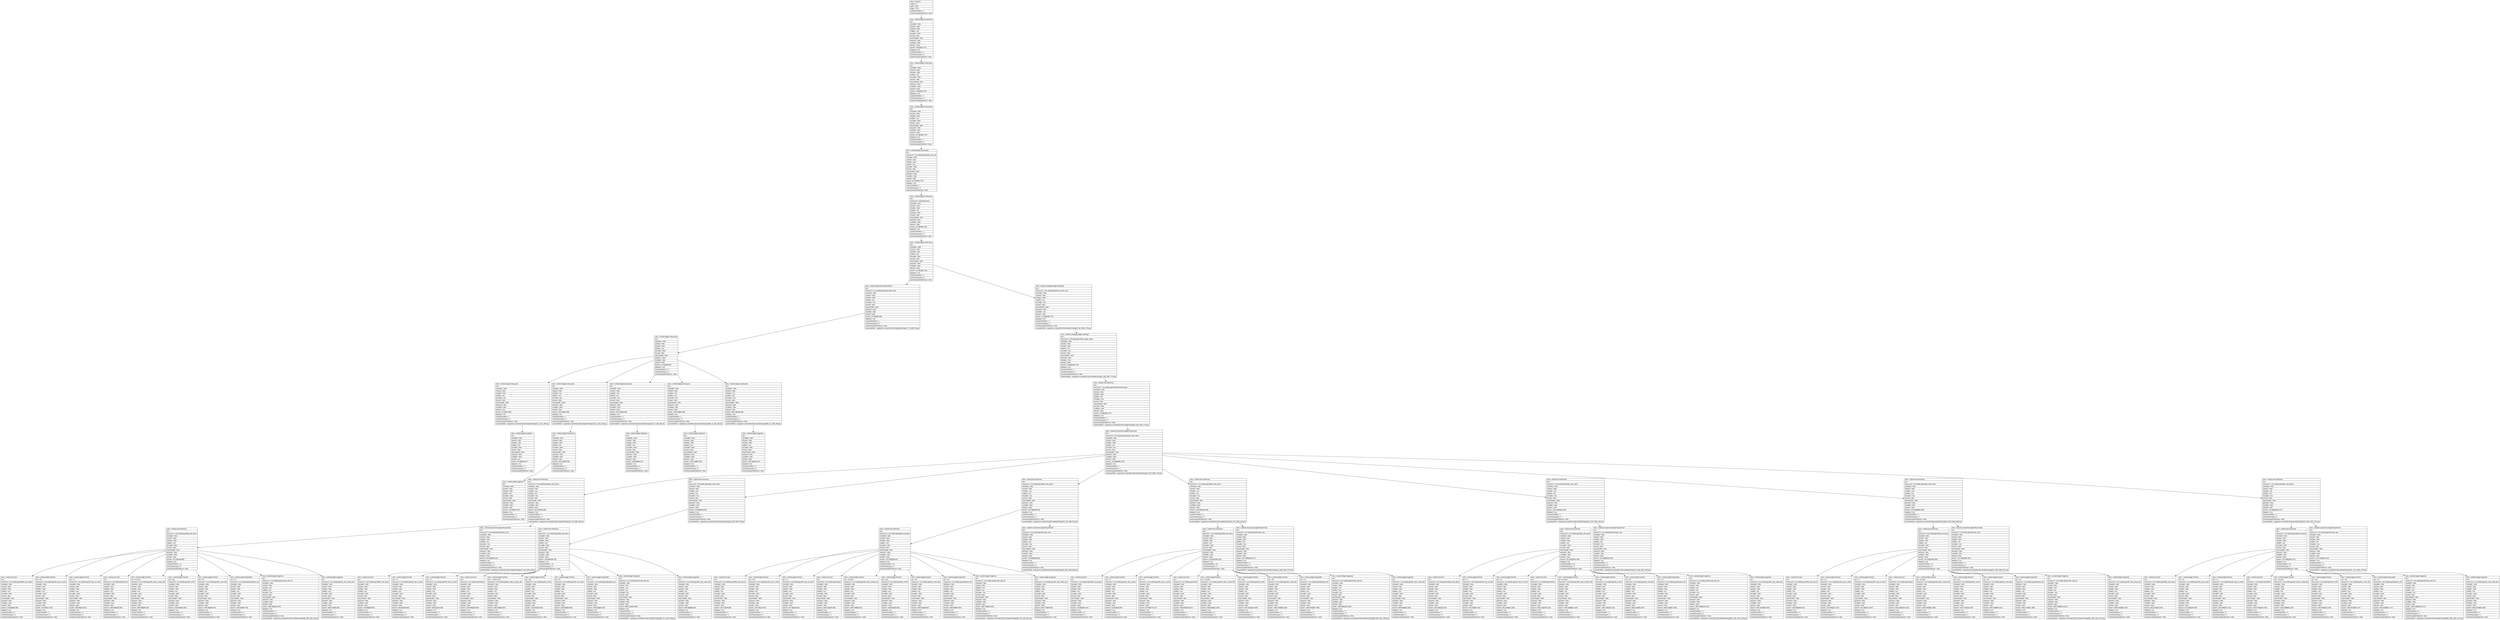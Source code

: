 digraph Layout {

	node [shape=record fontname=Arial];

	0	[label="{class = hierarchy\l|rotation = 0\l|width = 1080\l|height = 1776\l|numberOfChildren = 1\l|eventGeneratedOnElement = false \l}"]
	1	[label="{class = android.widget.FrameLayout\l|text = \l|checkable = false\l|checked = false\l|clickable = false\l|enabled = true\l|focusable = false\l|focused = false\l|long-clickable = false\l|password = false\l|scrollable = false\l|selected = false\l|bounds = [0,0][1080,1776]\l|displayed = true\l|numberOfChildren = 1\l|numInParentLayout = 0\l|eventGeneratedOnElement = false \l}"]
	2	[label="{class = android.widget.LinearLayout\l|text = \l|checkable = false\l|checked = false\l|clickable = false\l|enabled = true\l|focusable = false\l|focused = false\l|long-clickable = false\l|password = false\l|scrollable = false\l|selected = false\l|bounds = [0,0][1080,1776]\l|displayed = true\l|numberOfChildren = 1\l|numInParentLayout = 0\l|eventGeneratedOnElement = false \l}"]
	3	[label="{class = android.widget.FrameLayout\l|text = \l|checkable = false\l|checked = false\l|clickable = false\l|enabled = true\l|focusable = false\l|focused = false\l|long-clickable = false\l|password = false\l|scrollable = false\l|selected = false\l|bounds = [0,72][1080,1776]\l|displayed = true\l|numberOfChildren = 1\l|numInParentLayout = 0\l|eventGeneratedOnElement = false \l}"]
	4	[label="{class = android.widget.LinearLayout\l|text = \l|resource-id = com.weekly.app:id/action_bar_root\l|checkable = false\l|checked = false\l|clickable = false\l|enabled = true\l|focusable = false\l|focused = false\l|long-clickable = false\l|password = false\l|scrollable = false\l|selected = false\l|bounds = [0,72][1080,1776]\l|displayed = true\l|numberOfChildren = 1\l|numInParentLayout = 0\l|eventGeneratedOnElement = false \l}"]
	5	[label="{class = android.widget.FrameLayout\l|text = \l|resource-id = android:id/content\l|checkable = false\l|checked = false\l|clickable = false\l|enabled = true\l|focusable = false\l|focused = false\l|long-clickable = false\l|password = false\l|scrollable = false\l|selected = false\l|bounds = [0,72][1080,1776]\l|displayed = true\l|numberOfChildren = 1\l|numInParentLayout = 0\l|eventGeneratedOnElement = false \l}"]
	6	[label="{class = android.widget.LinearLayout\l|text = \l|checkable = false\l|checked = false\l|clickable = false\l|enabled = true\l|focusable = false\l|focused = false\l|long-clickable = false\l|password = false\l|scrollable = false\l|selected = false\l|bounds = [0,72][1080,1776]\l|displayed = true\l|numberOfChildren = 2\l|numInParentLayout = 0\l|eventGeneratedOnElement = false \l}"]
	7	[label="{class = android.widget.HorizontalScrollView\l|text = \l|resource-id = com.weekly.app:id/tab_layout_main\l|checkable = false\l|checked = false\l|clickable = false\l|enabled = true\l|focusable = true\l|focused = false\l|long-clickable = false\l|password = false\l|scrollable = false\l|selected = false\l|bounds = [0,72][1080,258]\l|displayed = true\l|numberOfChildren = 1\l|numInParentLayout = 0\l|eventGeneratedOnElement = false \l|screenshotPath = outputs/ios-to-android/myTask-duedate/S1/pngs/0_72_1080_258.png\l}"]
	8	[label="{class = androidx.viewpager.widget.ViewPager\l|text = \l|resource-id = com.weekly.app:id/frame_layout_main\l|checkable = false\l|checked = false\l|clickable = false\l|enabled = true\l|focusable = true\l|focused = false\l|long-clickable = false\l|password = false\l|scrollable = true\l|selected = false\l|bounds = [0,258][1080,1776]\l|displayed = true\l|numberOfChildren = 1\l|numInParentLayout = 0\l|eventGeneratedOnElement = false \l|screenshotPath = outputs/ios-to-android/myTask-duedate/S1/pngs/0_258_1080_1776.png\l}"]
	9	[label="{class = android.widget.LinearLayout\l|text = \l|checkable = false\l|checked = false\l|clickable = false\l|enabled = true\l|focusable = false\l|focused = false\l|long-clickable = false\l|password = false\l|scrollable = false\l|selected = false\l|bounds = [0,72][1080,258]\l|displayed = true\l|numberOfChildren = 5\l|numInParentLayout = 0\l|eventGeneratedOnElement = false \l}"]
	10	[label="{class = androidx.viewpager.widget.ViewPager\l|text = \l|resource-id = com.weekly.app:id/view_pager_weeks\l|checkable = false\l|checked = false\l|clickable = false\l|enabled = true\l|focusable = true\l|focused = false\l|long-clickable = false\l|password = false\l|scrollable = true\l|selected = false\l|bounds = [0,258][1080,1776]\l|displayed = true\l|numberOfChildren = 1\l|numInParentLayout = 0\l|eventGeneratedOnElement = false \l|screenshotPath = outputs/ios-to-android/myTask-duedate/S1/pngs/0_258_1080_1776.png\l}"]
	11	[label="{class = android.widget.LinearLayout\l|text = \l|checkable = false\l|checked = false\l|clickable = false\l|enabled = true\l|focusable = true\l|focused = false\l|long-clickable = false\l|password = false\l|scrollable = false\l|selected = true\l|bounds = [0,72][216,258]\l|displayed = true\l|numberOfChildren = 1\l|numInParentLayout = 0\l|eventGeneratedOnElement = false \l|screenshotPath = outputs/ios-to-android/myTask-duedate/S1/pngs/0_72_216_258.png\l}"]
	12	[label="{class = android.widget.LinearLayout\l|text = \l|checkable = false\l|checked = false\l|clickable = true\l|enabled = true\l|focusable = true\l|focused = false\l|long-clickable = false\l|password = false\l|scrollable = false\l|selected = false\l|bounds = [216,72][432,258]\l|displayed = true\l|numberOfChildren = 1\l|numInParentLayout = 1\l|eventGeneratedOnElement = false \l|screenshotPath = outputs/ios-to-android/myTask-duedate/S1/pngs/216_72_432_258.png\l}"]
	13	[label="{class = android.widget.LinearLayout\l|text = \l|checkable = false\l|checked = false\l|clickable = true\l|enabled = true\l|focusable = true\l|focused = false\l|long-clickable = false\l|password = false\l|scrollable = false\l|selected = false\l|bounds = [432,72][648,258]\l|displayed = true\l|numberOfChildren = 1\l|numInParentLayout = 2\l|eventGeneratedOnElement = false \l|screenshotPath = outputs/ios-to-android/myTask-duedate/S1/pngs/432_72_648_258.png\l}"]
	14	[label="{class = android.widget.LinearLayout\l|text = \l|checkable = false\l|checked = false\l|clickable = true\l|enabled = true\l|focusable = true\l|focused = false\l|long-clickable = false\l|password = false\l|scrollable = false\l|selected = false\l|bounds = [648,72][864,258]\l|displayed = true\l|numberOfChildren = 1\l|numInParentLayout = 3\l|eventGeneratedOnElement = false \l|screenshotPath = outputs/ios-to-android/myTask-duedate/S1/pngs/648_72_864_258.png\l}"]
	15	[label="{class = android.widget.LinearLayout\l|text = \l|checkable = false\l|checked = false\l|clickable = true\l|enabled = true\l|focusable = true\l|focused = false\l|long-clickable = false\l|password = false\l|scrollable = false\l|selected = false\l|bounds = [864,72][1080,258]\l|displayed = true\l|numberOfChildren = 1\l|numInParentLayout = 4\l|eventGeneratedOnElement = false \l|screenshotPath = outputs/ios-to-android/myTask-duedate/S1/pngs/864_72_1080_258.png\l}"]
	16	[label="{class = android.view.ViewGroup\l|text = \l|resource-id = com.weekly.app:id/insetConstraintLayout\l|checkable = false\l|checked = false\l|clickable = false\l|enabled = true\l|focusable = true\l|focused = false\l|long-clickable = false\l|password = false\l|scrollable = false\l|selected = false\l|bounds = [0,258][1080,1776]\l|displayed = true\l|numberOfChildren = 1\l|numInParentLayout = 0\l|eventGeneratedOnElement = false \l|screenshotPath = outputs/ios-to-android/myTask-duedate/S1/pngs/0_258_1080_1776.png\l}"]
	17	[label="{class = android.widget.ImageView\l|text = \l|checkable = false\l|checked = false\l|clickable = false\l|enabled = true\l|focusable = false\l|focused = false\l|long-clickable = false\l|password = false\l|scrollable = false\l|selected = true\l|bounds = [57,93][159,237]\l|displayed = true\l|numberOfChildren = 0\l|numInParentLayout = 0\l|eventGeneratedOnElement = false \l}"]
	18	[label="{class = android.widget.FrameLayout\l|text = \l|checkable = false\l|checked = false\l|clickable = false\l|enabled = true\l|focusable = false\l|focused = false\l|long-clickable = false\l|password = false\l|scrollable = false\l|selected = false\l|bounds = [252,72][396,258]\l|displayed = true\l|numberOfChildren = 1\l|numInParentLayout = 0\l|eventGeneratedOnElement = false \l}"]
	19	[label="{class = android.widget.ImageView\l|text = \l|checkable = false\l|checked = false\l|clickable = false\l|enabled = true\l|focusable = false\l|focused = false\l|long-clickable = false\l|password = false\l|scrollable = false\l|selected = false\l|bounds = [489,93][591,237]\l|displayed = true\l|numberOfChildren = 0\l|numInParentLayout = 0\l|eventGeneratedOnElement = false \l}"]
	20	[label="{class = android.widget.ImageView\l|text = \l|checkable = false\l|checked = false\l|clickable = false\l|enabled = true\l|focusable = false\l|focused = false\l|long-clickable = false\l|password = false\l|scrollable = false\l|selected = false\l|bounds = [705,121][807,209]\l|displayed = true\l|numberOfChildren = 0\l|numInParentLayout = 0\l|eventGeneratedOnElement = false \l}"]
	21	[label="{class = android.widget.ImageView\l|text = \l|checkable = false\l|checked = false\l|clickable = false\l|enabled = true\l|focusable = false\l|focused = false\l|long-clickable = false\l|password = false\l|scrollable = false\l|selected = false\l|bounds = [921,93][1023,237]\l|displayed = true\l|numberOfChildren = 0\l|numInParentLayout = 0\l|eventGeneratedOnElement = false \l}"]
	22	[label="{class = androidx.recyclerview.widget.RecyclerView\l|text = \l|resource-id = com.weekly.app:id/recycler_view_week\l|checkable = false\l|checked = false\l|clickable = false\l|enabled = true\l|focusable = true\l|focused = false\l|long-clickable = false\l|password = false\l|scrollable = false\l|selected = false\l|bounds = [15,258][1068,1776]\l|displayed = true\l|numberOfChildren = 7\l|numInParentLayout = 0\l|eventGeneratedOnElement = false \l|screenshotPath = outputs/ios-to-android/myTask-duedate/S1/pngs/15_258_1068_1776.png\l}"]
	23	[label="{class = android.widget.ImageView\l|text = \l|checkable = false\l|checked = false\l|clickable = false\l|enabled = true\l|focusable = false\l|focused = false\l|long-clickable = false\l|password = false\l|scrollable = false\l|selected = false\l|bounds = [273,93][375,237]\l|displayed = true\l|numberOfChildren = 0\l|numInParentLayout = 0\l|eventGeneratedOnElement = false \l}"]
	24	[label="{class = android.view.ViewGroup\l|text = \l|resource-id = com.weekly.app:id/day_main_layout\l|checkable = false\l|checked = false\l|clickable = true\l|enabled = true\l|focusable = true\l|focused = false\l|long-clickable = false\l|password = false\l|scrollable = false\l|selected = false\l|bounds = [15,270][1068,485]\l|displayed = true\l|numberOfChildren = 2\l|numInParentLayout = 0\l|eventGeneratedOnElement = false \l|screenshotPath = outputs/ios-to-android/myTask-duedate/S1/pngs/15_270_1068_485.png\l}"]
	25	[label="{class = android.view.ViewGroup\l|text = \l|resource-id = com.weekly.app:id/day_main_layout\l|checkable = false\l|checked = false\l|clickable = true\l|enabled = true\l|focusable = true\l|focused = false\l|long-clickable = false\l|password = false\l|scrollable = false\l|selected = false\l|bounds = [15,485][1068,700]\l|displayed = true\l|numberOfChildren = 1\l|numInParentLayout = 1\l|eventGeneratedOnElement = false \l|screenshotPath = outputs/ios-to-android/myTask-duedate/S1/pngs/15_485_1068_700.png\l}"]
	26	[label="{class = android.view.ViewGroup\l|text = \l|resource-id = com.weekly.app:id/day_main_layout\l|checkable = false\l|checked = false\l|clickable = true\l|enabled = true\l|focusable = true\l|focused = false\l|long-clickable = false\l|password = false\l|scrollable = false\l|selected = false\l|bounds = [15,700][1068,915]\l|displayed = true\l|numberOfChildren = 2\l|numInParentLayout = 2\l|eventGeneratedOnElement = false \l|screenshotPath = outputs/ios-to-android/myTask-duedate/S1/pngs/15_700_1068_915.png\l}"]
	27	[label="{class = android.view.ViewGroup\l|text = \l|resource-id = com.weekly.app:id/day_main_layout\l|checkable = false\l|checked = false\l|clickable = true\l|enabled = true\l|focusable = true\l|focused = false\l|long-clickable = false\l|password = false\l|scrollable = false\l|selected = false\l|bounds = [15,915][1068,1130]\l|displayed = true\l|numberOfChildren = 2\l|numInParentLayout = 3\l|eventGeneratedOnElement = false \l|screenshotPath = outputs/ios-to-android/myTask-duedate/S1/pngs/15_915_1068_1130.png\l}"]
	28	[label="{class = android.view.ViewGroup\l|text = \l|resource-id = com.weekly.app:id/day_main_layout\l|checkable = false\l|checked = false\l|clickable = true\l|enabled = true\l|focusable = true\l|focused = false\l|long-clickable = false\l|password = false\l|scrollable = false\l|selected = false\l|bounds = [15,1130][1068,1345]\l|displayed = true\l|numberOfChildren = 2\l|numInParentLayout = 4\l|eventGeneratedOnElement = false \l|screenshotPath = outputs/ios-to-android/myTask-duedate/S1/pngs/15_1130_1068_1345.png\l}"]
	29	[label="{class = android.view.ViewGroup\l|text = \l|resource-id = com.weekly.app:id/day_main_layout\l|checkable = false\l|checked = false\l|clickable = true\l|enabled = true\l|focusable = true\l|focused = false\l|long-clickable = false\l|password = false\l|scrollable = false\l|selected = false\l|bounds = [15,1345][1068,1560]\l|displayed = true\l|numberOfChildren = 2\l|numInParentLayout = 5\l|eventGeneratedOnElement = false \l|screenshotPath = outputs/ios-to-android/myTask-duedate/S1/pngs/15_1345_1068_1560.png\l}"]
	30	[label="{class = android.view.ViewGroup\l|text = \l|resource-id = com.weekly.app:id/day_main_layout\l|checkable = false\l|checked = false\l|clickable = true\l|enabled = true\l|focusable = true\l|focused = false\l|long-clickable = false\l|password = false\l|scrollable = false\l|selected = false\l|bounds = [15,1560][1068,1775]\l|displayed = true\l|numberOfChildren = 2\l|numInParentLayout = 6\l|eventGeneratedOnElement = false \l|screenshotPath = outputs/ios-to-android/myTask-duedate/S1/pngs/15_1560_1068_1775.png\l}"]
	31	[label="{class = android.view.ViewGroup\l|text = \l|resource-id = com.weekly.app:id/day_info_layout\l|checkable = false\l|checked = false\l|clickable = false\l|enabled = true\l|focusable = false\l|focused = false\l|long-clickable = false\l|password = false\l|scrollable = false\l|selected = false\l|bounds = [15,270][1068,485]\l|displayed = true\l|numberOfChildren = 10\l|numInParentLayout = 0\l|eventGeneratedOnElement = false \l}"]
	32	[label="{class = androidx.recyclerview.widget.RecyclerView\l|text = \l|resource-id = com.weekly.app:id/recycler_view\l|checkable = false\l|checked = false\l|clickable = false\l|enabled = true\l|focusable = true\l|focused = false\l|long-clickable = false\l|password = false\l|scrollable = false\l|selected = false\l|bounds = [15,420][1068,432]\l|displayed = true\l|numberOfChildren = 0\l|numInParentLayout = 0\l|eventGeneratedOnElement = false \l|screenshotPath = outputs/ios-to-android/myTask-duedate/S1/pngs/15_420_1068_432.png\l}"]
	33	[label="{class = android.view.ViewGroup\l|text = \l|resource-id = com.weekly.app:id/day_info_layout\l|checkable = false\l|checked = false\l|clickable = false\l|enabled = true\l|focusable = false\l|focused = false\l|long-clickable = false\l|password = false\l|scrollable = false\l|selected = false\l|bounds = [15,485][1068,700]\l|displayed = true\l|numberOfChildren = 10\l|numInParentLayout = 0\l|eventGeneratedOnElement = false \l}"]
	34	[label="{class = android.view.ViewGroup\l|text = \l|resource-id = com.weekly.app:id/day_info_layout\l|checkable = false\l|checked = false\l|clickable = false\l|enabled = true\l|focusable = false\l|focused = false\l|long-clickable = false\l|password = false\l|scrollable = false\l|selected = false\l|bounds = [15,700][1068,915]\l|displayed = true\l|numberOfChildren = 10\l|numInParentLayout = 0\l|eventGeneratedOnElement = false \l}"]
	35	[label="{class = androidx.recyclerview.widget.RecyclerView\l|text = \l|resource-id = com.weekly.app:id/recycler_view\l|checkable = false\l|checked = false\l|clickable = false\l|enabled = true\l|focusable = true\l|focused = false\l|long-clickable = false\l|password = false\l|scrollable = false\l|selected = false\l|bounds = [15,850][1068,862]\l|displayed = true\l|numberOfChildren = 0\l|numInParentLayout = 0\l|eventGeneratedOnElement = false \l|screenshotPath = outputs/ios-to-android/myTask-duedate/S1/pngs/15_850_1068_862.png\l}"]
	36	[label="{class = android.view.ViewGroup\l|text = \l|resource-id = com.weekly.app:id/day_info_layout\l|checkable = false\l|checked = false\l|clickable = false\l|enabled = true\l|focusable = false\l|focused = false\l|long-clickable = false\l|password = false\l|scrollable = false\l|selected = false\l|bounds = [15,915][1068,1130]\l|displayed = true\l|numberOfChildren = 10\l|numInParentLayout = 0\l|eventGeneratedOnElement = false \l}"]
	37	[label="{class = androidx.recyclerview.widget.RecyclerView\l|text = \l|resource-id = com.weekly.app:id/recycler_view\l|checkable = false\l|checked = false\l|clickable = false\l|enabled = true\l|focusable = true\l|focused = false\l|long-clickable = false\l|password = false\l|scrollable = false\l|selected = false\l|bounds = [15,1065][1068,1077]\l|displayed = true\l|numberOfChildren = 0\l|numInParentLayout = 0\l|eventGeneratedOnElement = false \l|screenshotPath = outputs/ios-to-android/myTask-duedate/S1/pngs/15_1065_1068_1077.png\l}"]
	38	[label="{class = android.view.ViewGroup\l|text = \l|resource-id = com.weekly.app:id/day_info_layout\l|checkable = false\l|checked = false\l|clickable = false\l|enabled = true\l|focusable = false\l|focused = false\l|long-clickable = false\l|password = false\l|scrollable = false\l|selected = false\l|bounds = [15,1130][1068,1345]\l|displayed = true\l|numberOfChildren = 10\l|numInParentLayout = 0\l|eventGeneratedOnElement = false \l}"]
	39	[label="{class = androidx.recyclerview.widget.RecyclerView\l|text = \l|resource-id = com.weekly.app:id/recycler_view\l|checkable = false\l|checked = false\l|clickable = false\l|enabled = true\l|focusable = true\l|focused = false\l|long-clickable = false\l|password = false\l|scrollable = false\l|selected = false\l|bounds = [15,1280][1068,1292]\l|displayed = true\l|numberOfChildren = 0\l|numInParentLayout = 0\l|eventGeneratedOnElement = false \l|screenshotPath = outputs/ios-to-android/myTask-duedate/S1/pngs/15_1280_1068_1292.png\l}"]
	40	[label="{class = android.view.ViewGroup\l|text = \l|resource-id = com.weekly.app:id/day_info_layout\l|checkable = false\l|checked = false\l|clickable = false\l|enabled = true\l|focusable = false\l|focused = false\l|long-clickable = false\l|password = false\l|scrollable = false\l|selected = false\l|bounds = [15,1345][1068,1560]\l|displayed = true\l|numberOfChildren = 10\l|numInParentLayout = 0\l|eventGeneratedOnElement = false \l}"]
	41	[label="{class = androidx.recyclerview.widget.RecyclerView\l|text = \l|resource-id = com.weekly.app:id/recycler_view\l|checkable = false\l|checked = false\l|clickable = false\l|enabled = true\l|focusable = true\l|focused = false\l|long-clickable = false\l|password = false\l|scrollable = false\l|selected = false\l|bounds = [15,1495][1068,1507]\l|displayed = true\l|numberOfChildren = 0\l|numInParentLayout = 0\l|eventGeneratedOnElement = false \l|screenshotPath = outputs/ios-to-android/myTask-duedate/S1/pngs/15_1495_1068_1507.png\l}"]
	42	[label="{class = android.view.ViewGroup\l|text = \l|resource-id = com.weekly.app:id/day_info_layout\l|checkable = false\l|checked = false\l|clickable = false\l|enabled = true\l|focusable = false\l|focused = false\l|long-clickable = false\l|password = false\l|scrollable = false\l|selected = false\l|bounds = [15,1560][1068,1775]\l|displayed = true\l|numberOfChildren = 10\l|numInParentLayout = 0\l|eventGeneratedOnElement = false \l}"]
	43	[label="{class = androidx.recyclerview.widget.RecyclerView\l|text = \l|resource-id = com.weekly.app:id/recycler_view\l|checkable = false\l|checked = false\l|clickable = false\l|enabled = true\l|focusable = true\l|focused = false\l|long-clickable = false\l|password = false\l|scrollable = false\l|selected = false\l|bounds = [15,1710][1068,1722]\l|displayed = true\l|numberOfChildren = 0\l|numInParentLayout = 0\l|eventGeneratedOnElement = false \l|screenshotPath = outputs/ios-to-android/myTask-duedate/S1/pngs/15_1710_1068_1722.png\l}"]
	44	[label="{class = android.view.View\l|text = \l|resource-id = com.weekly.app:id/date_area_layout\l|checkable = false\l|checked = false\l|clickable = false\l|enabled = true\l|focusable = false\l|focused = false\l|long-clickable = false\l|password = false\l|scrollable = false\l|selected = false\l|bounds = [28,285][238,456]\l|displayed = true\l|numberOfChildren = 0\l|numInParentLayout = 0\l|eventGeneratedOnElement = false \l}"]
	45	[label="{class = android.widget.TextView\l|text = Mo\l|resource-id = com.weekly.app:id/tv_day_of_week\l|checkable = false\l|checked = false\l|clickable = false\l|enabled = true\l|focusable = false\l|focused = false\l|long-clickable = false\l|password = false\l|scrollable = false\l|selected = false\l|bounds = [50,290][117,352]\l|displayed = true\l|numberOfChildren = 0\l|numInParentLayout = 0\l|eventGeneratedOnElement = false \l}"]
	46	[label="{class = android.widget.TextView\l|text = 12\l|resource-id = com.weekly.app:id/tv_day_of_month\l|checkable = false\l|checked = false\l|clickable = false\l|enabled = true\l|focusable = false\l|focused = false\l|long-clickable = false\l|password = false\l|scrollable = false\l|selected = false\l|bounds = [88,309][179,432]\l|displayed = true\l|numberOfChildren = 0\l|numInParentLayout = 1\l|eventGeneratedOnElement = false \l}"]
	47	[label="{class = android.view.View\l|text = \l|resource-id = com.weekly.app:id/view4\l|checkable = false\l|checked = false\l|clickable = false\l|enabled = true\l|focusable = false\l|focused = false\l|long-clickable = false\l|password = false\l|scrollable = false\l|selected = false\l|bounds = [238,285][1055,456]\l|displayed = true\l|numberOfChildren = 0\l|numInParentLayout = 1\l|eventGeneratedOnElement = false \l}"]
	48	[label="{class = android.widget.TextView\l|text = No tasks\l|resource-id = com.weekly.app:id/tv_state_of_tasks_title\l|checkable = false\l|checked = false\l|clickable = false\l|enabled = true\l|focusable = false\l|focused = false\l|long-clickable = false\l|password = false\l|scrollable = false\l|selected = false\l|bounds = [295,309][881,384]\l|displayed = true\l|numberOfChildren = 0\l|numInParentLayout = 2\l|eventGeneratedOnElement = false \l}"]
	49	[label="{class = android.widget.TextView\l|text = Apr\l|resource-id = com.weekly.app:id/tv_month\l|checkable = false\l|checked = false\l|clickable = false\l|enabled = true\l|focusable = false\l|focused = false\l|long-clickable = false\l|password = false\l|scrollable = false\l|selected = false\l|bounds = [100,396][166,450]\l|displayed = true\l|numberOfChildren = 0\l|numInParentLayout = 3\l|eventGeneratedOnElement = false \l}"]
	50	[label="{class = android.widget.TextView\l|text = 0/0\l|resource-id = com.weekly.app:id/tv_count_task\l|checkable = false\l|checked = false\l|clickable = false\l|enabled = true\l|focusable = false\l|focused = false\l|long-clickable = false\l|password = false\l|scrollable = false\l|selected = false\l|bounds = [295,383][359,437]\l|displayed = true\l|numberOfChildren = 0\l|numInParentLayout = 4\l|eventGeneratedOnElement = false \l}"]
	51	[label="{class = android.widget.ProgressBar\l|text = 0.0\l|resource-id = com.weekly.app:id/progress_bar\l|checkable = false\l|checked = false\l|clickable = false\l|enabled = true\l|focusable = false\l|focused = false\l|long-clickable = false\l|password = false\l|scrollable = false\l|selected = false\l|bounds = [406,402][857,423]\l|displayed = true\l|numberOfChildren = 0\l|numInParentLayout = 0\l|eventGeneratedOnElement = false \l}"]
	52	[label="{class = android.widget.ImageView\l|text = \l|resource-id = com.weekly.app:id/create_task_btn\l|checkable = false\l|checked = false\l|clickable = true\l|enabled = true\l|focusable = true\l|focused = false\l|long-clickable = false\l|password = false\l|scrollable = false\l|selected = false\l|bounds = [893,305][1025,437]\l|displayed = true\l|numberOfChildren = 0\l|numInParentLayout = 0\l|eventGeneratedOnElement = false \l|screenshotPath = outputs/ios-to-android/myTask-duedate/S1/pngs/893_305_1025_437.png\l}"]
	53	[label="{class = android.widget.ImageView\l|text = \l|resource-id = com.weekly.app:id/ic_task_create_plus\l|checkable = false\l|checked = false\l|clickable = false\l|enabled = true\l|focusable = false\l|focused = false\l|long-clickable = false\l|password = false\l|scrollable = false\l|selected = false\l|bounds = [935,347][983,395]\l|displayed = true\l|numberOfChildren = 0\l|numInParentLayout = 1\l|eventGeneratedOnElement = false \l}"]
	54	[label="{class = android.view.View\l|text = \l|resource-id = com.weekly.app:id/date_area_layout\l|checkable = false\l|checked = false\l|clickable = false\l|enabled = true\l|focusable = false\l|focused = false\l|long-clickable = false\l|password = false\l|scrollable = false\l|selected = false\l|bounds = [28,499][238,667]\l|displayed = true\l|numberOfChildren = 0\l|numInParentLayout = 0\l|eventGeneratedOnElement = false \l}"]
	55	[label="{class = android.widget.TextView\l|text = Tu\l|resource-id = com.weekly.app:id/tv_day_of_week\l|checkable = false\l|checked = false\l|clickable = false\l|enabled = true\l|focusable = false\l|focused = false\l|long-clickable = false\l|password = false\l|scrollable = false\l|selected = false\l|bounds = [52,504][106,566]\l|displayed = true\l|numberOfChildren = 0\l|numInParentLayout = 0\l|eventGeneratedOnElement = false \l}"]
	56	[label="{class = android.widget.TextView\l|text = 13\l|resource-id = com.weekly.app:id/tv_day_of_month\l|checkable = false\l|checked = false\l|clickable = false\l|enabled = true\l|focusable = false\l|focused = false\l|long-clickable = false\l|password = false\l|scrollable = false\l|selected = false\l|bounds = [89,522][178,645]\l|displayed = true\l|numberOfChildren = 0\l|numInParentLayout = 1\l|eventGeneratedOnElement = false \l}"]
	57	[label="{class = android.view.View\l|text = \l|resource-id = com.weekly.app:id/view4\l|checkable = false\l|checked = false\l|clickable = false\l|enabled = true\l|focusable = false\l|focused = false\l|long-clickable = false\l|password = false\l|scrollable = false\l|selected = false\l|bounds = [238,499][1055,667]\l|displayed = true\l|numberOfChildren = 0\l|numInParentLayout = 1\l|eventGeneratedOnElement = false \l}"]
	58	[label="{class = android.widget.TextView\l|text = 1 undone task\l|resource-id = com.weekly.app:id/tv_state_of_tasks_title\l|checkable = false\l|checked = false\l|clickable = false\l|enabled = true\l|focusable = false\l|focused = false\l|long-clickable = false\l|password = false\l|scrollable = false\l|selected = false\l|bounds = [295,522][881,597]\l|displayed = true\l|numberOfChildren = 0\l|numInParentLayout = 2\l|eventGeneratedOnElement = false \l}"]
	59	[label="{class = android.widget.TextView\l|text = Apr\l|resource-id = com.weekly.app:id/tv_month\l|checkable = false\l|checked = false\l|clickable = false\l|enabled = true\l|focusable = false\l|focused = false\l|long-clickable = false\l|password = false\l|scrollable = false\l|selected = false\l|bounds = [100,607][166,661]\l|displayed = true\l|numberOfChildren = 0\l|numInParentLayout = 3\l|eventGeneratedOnElement = false \l}"]
	60	[label="{class = android.widget.TextView\l|text = 0/1\l|resource-id = com.weekly.app:id/tv_count_task\l|checkable = false\l|checked = false\l|clickable = false\l|enabled = true\l|focusable = false\l|focused = false\l|long-clickable = false\l|password = false\l|scrollable = false\l|selected = false\l|bounds = [295,596][352,650]\l|displayed = true\l|numberOfChildren = 0\l|numInParentLayout = 4\l|eventGeneratedOnElement = false \l}"]
	61	[label="{class = android.widget.ProgressBar\l|text = 0.0\l|resource-id = com.weekly.app:id/progress_bar\l|checkable = false\l|checked = false\l|clickable = false\l|enabled = true\l|focusable = false\l|focused = false\l|long-clickable = false\l|password = false\l|scrollable = false\l|selected = false\l|bounds = [406,614][857,635]\l|displayed = true\l|numberOfChildren = 0\l|numInParentLayout = 0\l|eventGeneratedOnElement = false \l}"]
	62	[label="{class = android.widget.ImageView\l|text = \l|resource-id = com.weekly.app:id/create_task_btn\l|checkable = false\l|checked = false\l|clickable = true\l|enabled = true\l|focusable = true\l|focused = false\l|long-clickable = false\l|password = false\l|scrollable = false\l|selected = false\l|bounds = [893,517][1025,649]\l|displayed = true\l|numberOfChildren = 0\l|numInParentLayout = 0\l|eventGeneratedOnElement = false \l|screenshotPath = outputs/ios-to-android/myTask-duedate/S1/pngs/893_517_1025_649.png\l}"]
	63	[label="{class = android.widget.ImageView\l|text = \l|resource-id = com.weekly.app:id/ic_task_create_plus\l|checkable = false\l|checked = false\l|clickable = false\l|enabled = true\l|focusable = false\l|focused = false\l|long-clickable = false\l|password = false\l|scrollable = false\l|selected = false\l|bounds = [935,559][983,607]\l|displayed = true\l|numberOfChildren = 0\l|numInParentLayout = 1\l|eventGeneratedOnElement = false \l}"]
	64	[label="{class = android.view.View\l|text = \l|resource-id = com.weekly.app:id/date_area_layout\l|checkable = false\l|checked = false\l|clickable = false\l|enabled = true\l|focusable = false\l|focused = false\l|long-clickable = false\l|password = false\l|scrollable = false\l|selected = false\l|bounds = [28,715][238,886]\l|displayed = true\l|numberOfChildren = 0\l|numInParentLayout = 0\l|eventGeneratedOnElement = false \l}"]
	65	[label="{class = android.widget.TextView\l|text = We\l|resource-id = com.weekly.app:id/tv_day_of_week\l|checkable = false\l|checked = false\l|clickable = false\l|enabled = true\l|focusable = false\l|focused = false\l|long-clickable = false\l|password = false\l|scrollable = false\l|selected = false\l|bounds = [50,720][119,782]\l|displayed = true\l|numberOfChildren = 0\l|numInParentLayout = 0\l|eventGeneratedOnElement = false \l}"]
	66	[label="{class = android.widget.TextView\l|text = 14\l|resource-id = com.weekly.app:id/tv_day_of_month\l|checkable = false\l|checked = false\l|clickable = false\l|enabled = true\l|focusable = false\l|focused = false\l|long-clickable = false\l|password = false\l|scrollable = false\l|selected = false\l|bounds = [87,739][180,862]\l|displayed = true\l|numberOfChildren = 0\l|numInParentLayout = 1\l|eventGeneratedOnElement = false \l}"]
	67	[label="{class = android.view.View\l|text = \l|resource-id = com.weekly.app:id/view4\l|checkable = false\l|checked = false\l|clickable = false\l|enabled = true\l|focusable = false\l|focused = false\l|long-clickable = false\l|password = false\l|scrollable = false\l|selected = false\l|bounds = [238,715][1055,886]\l|displayed = true\l|numberOfChildren = 0\l|numInParentLayout = 1\l|eventGeneratedOnElement = false \l}"]
	68	[label="{class = android.widget.TextView\l|text = No tasks\l|resource-id = com.weekly.app:id/tv_state_of_tasks_title\l|checkable = false\l|checked = false\l|clickable = false\l|enabled = true\l|focusable = false\l|focused = false\l|long-clickable = false\l|password = false\l|scrollable = false\l|selected = false\l|bounds = [295,739][881,814]\l|displayed = true\l|numberOfChildren = 0\l|numInParentLayout = 2\l|eventGeneratedOnElement = false \l}"]
	69	[label="{class = android.widget.TextView\l|text = Apr\l|resource-id = com.weekly.app:id/tv_month\l|checkable = false\l|checked = false\l|clickable = false\l|enabled = true\l|focusable = false\l|focused = false\l|long-clickable = false\l|password = false\l|scrollable = false\l|selected = false\l|bounds = [100,826][166,880]\l|displayed = true\l|numberOfChildren = 0\l|numInParentLayout = 3\l|eventGeneratedOnElement = false \l}"]
	70	[label="{class = android.widget.TextView\l|text = 0/0\l|resource-id = com.weekly.app:id/tv_count_task\l|checkable = false\l|checked = false\l|clickable = false\l|enabled = true\l|focusable = false\l|focused = false\l|long-clickable = false\l|password = false\l|scrollable = false\l|selected = false\l|bounds = [295,813][359,867]\l|displayed = true\l|numberOfChildren = 0\l|numInParentLayout = 4\l|eventGeneratedOnElement = false \l}"]
	71	[label="{class = android.widget.ProgressBar\l|text = 0.0\l|resource-id = com.weekly.app:id/progress_bar\l|checkable = false\l|checked = false\l|clickable = false\l|enabled = true\l|focusable = false\l|focused = false\l|long-clickable = false\l|password = false\l|scrollable = false\l|selected = false\l|bounds = [406,832][857,853]\l|displayed = true\l|numberOfChildren = 0\l|numInParentLayout = 0\l|eventGeneratedOnElement = false \l}"]
	72	[label="{class = android.widget.ImageView\l|text = \l|resource-id = com.weekly.app:id/create_task_btn\l|checkable = false\l|checked = false\l|clickable = true\l|enabled = true\l|focusable = true\l|focused = false\l|long-clickable = false\l|password = false\l|scrollable = false\l|selected = false\l|bounds = [893,735][1025,867]\l|displayed = true\l|numberOfChildren = 0\l|numInParentLayout = 0\l|eventGeneratedOnElement = false \l|screenshotPath = outputs/ios-to-android/myTask-duedate/S1/pngs/893_735_1025_867.png\l}"]
	73	[label="{class = android.widget.ImageView\l|text = \l|resource-id = com.weekly.app:id/ic_task_create_plus\l|checkable = false\l|checked = false\l|clickable = false\l|enabled = true\l|focusable = false\l|focused = false\l|long-clickable = false\l|password = false\l|scrollable = false\l|selected = false\l|bounds = [935,777][983,825]\l|displayed = true\l|numberOfChildren = 0\l|numInParentLayout = 1\l|eventGeneratedOnElement = false \l}"]
	74	[label="{class = android.view.View\l|text = \l|resource-id = com.weekly.app:id/date_area_layout\l|checkable = false\l|checked = false\l|clickable = false\l|enabled = true\l|focusable = false\l|focused = false\l|long-clickable = false\l|password = false\l|scrollable = false\l|selected = false\l|bounds = [28,930][238,1101]\l|displayed = true\l|numberOfChildren = 0\l|numInParentLayout = 0\l|eventGeneratedOnElement = false \l}"]
	75	[label="{class = android.widget.TextView\l|text = Th\l|resource-id = com.weekly.app:id/tv_day_of_week\l|checkable = false\l|checked = false\l|clickable = false\l|enabled = true\l|focusable = false\l|focused = false\l|long-clickable = false\l|password = false\l|scrollable = false\l|selected = false\l|bounds = [51,935][108,997]\l|displayed = true\l|numberOfChildren = 0\l|numInParentLayout = 0\l|eventGeneratedOnElement = false \l}"]
	76	[label="{class = android.widget.TextView\l|text = 15\l|resource-id = com.weekly.app:id/tv_day_of_month\l|checkable = false\l|checked = false\l|clickable = false\l|enabled = true\l|focusable = false\l|focused = false\l|long-clickable = false\l|password = false\l|scrollable = false\l|selected = false\l|bounds = [87,954][179,1077]\l|displayed = true\l|numberOfChildren = 0\l|numInParentLayout = 1\l|eventGeneratedOnElement = false \l}"]
	77	[label="{class = android.view.View\l|text = \l|resource-id = com.weekly.app:id/view4\l|checkable = false\l|checked = false\l|clickable = false\l|enabled = true\l|focusable = false\l|focused = false\l|long-clickable = false\l|password = false\l|scrollable = false\l|selected = false\l|bounds = [238,930][1055,1101]\l|displayed = true\l|numberOfChildren = 0\l|numInParentLayout = 1\l|eventGeneratedOnElement = false \l}"]
	78	[label="{class = android.widget.TextView\l|text = No tasks\l|resource-id = com.weekly.app:id/tv_state_of_tasks_title\l|checkable = false\l|checked = false\l|clickable = false\l|enabled = true\l|focusable = false\l|focused = false\l|long-clickable = false\l|password = false\l|scrollable = false\l|selected = false\l|bounds = [295,954][881,1029]\l|displayed = true\l|numberOfChildren = 0\l|numInParentLayout = 2\l|eventGeneratedOnElement = false \l}"]
	79	[label="{class = android.widget.TextView\l|text = Apr\l|resource-id = com.weekly.app:id/tv_month\l|checkable = false\l|checked = false\l|clickable = false\l|enabled = true\l|focusable = false\l|focused = false\l|long-clickable = false\l|password = false\l|scrollable = false\l|selected = false\l|bounds = [100,1041][166,1095]\l|displayed = true\l|numberOfChildren = 0\l|numInParentLayout = 3\l|eventGeneratedOnElement = false \l}"]
	80	[label="{class = android.widget.TextView\l|text = 0/0\l|resource-id = com.weekly.app:id/tv_count_task\l|checkable = false\l|checked = false\l|clickable = false\l|enabled = true\l|focusable = false\l|focused = false\l|long-clickable = false\l|password = false\l|scrollable = false\l|selected = false\l|bounds = [295,1028][359,1082]\l|displayed = true\l|numberOfChildren = 0\l|numInParentLayout = 4\l|eventGeneratedOnElement = false \l}"]
	81	[label="{class = android.widget.ProgressBar\l|text = 0.0\l|resource-id = com.weekly.app:id/progress_bar\l|checkable = false\l|checked = false\l|clickable = false\l|enabled = true\l|focusable = false\l|focused = false\l|long-clickable = false\l|password = false\l|scrollable = false\l|selected = false\l|bounds = [406,1047][857,1068]\l|displayed = true\l|numberOfChildren = 0\l|numInParentLayout = 0\l|eventGeneratedOnElement = false \l}"]
	82	[label="{class = android.widget.ImageView\l|text = \l|resource-id = com.weekly.app:id/create_task_btn\l|checkable = false\l|checked = false\l|clickable = true\l|enabled = true\l|focusable = true\l|focused = false\l|long-clickable = false\l|password = false\l|scrollable = false\l|selected = false\l|bounds = [893,950][1025,1082]\l|displayed = true\l|numberOfChildren = 0\l|numInParentLayout = 0\l|eventGeneratedOnElement = false \l|screenshotPath = outputs/ios-to-android/myTask-duedate/S1/pngs/893_950_1025_1082.png\l}"]
	83	[label="{class = android.widget.ImageView\l|text = \l|resource-id = com.weekly.app:id/ic_task_create_plus\l|checkable = false\l|checked = false\l|clickable = false\l|enabled = true\l|focusable = false\l|focused = false\l|long-clickable = false\l|password = false\l|scrollable = false\l|selected = false\l|bounds = [935,992][983,1040]\l|displayed = true\l|numberOfChildren = 0\l|numInParentLayout = 1\l|eventGeneratedOnElement = false \l}"]
	84	[label="{class = android.view.View\l|text = \l|resource-id = com.weekly.app:id/date_area_layout\l|checkable = false\l|checked = false\l|clickable = false\l|enabled = true\l|focusable = false\l|focused = false\l|long-clickable = false\l|password = false\l|scrollable = false\l|selected = false\l|bounds = [28,1145][238,1316]\l|displayed = true\l|numberOfChildren = 0\l|numInParentLayout = 0\l|eventGeneratedOnElement = false \l}"]
	85	[label="{class = android.widget.TextView\l|text = Fr\l|resource-id = com.weekly.app:id/tv_day_of_week\l|checkable = false\l|checked = false\l|clickable = false\l|enabled = true\l|focusable = false\l|focused = false\l|long-clickable = false\l|password = false\l|scrollable = false\l|selected = false\l|bounds = [53,1150][95,1212]\l|displayed = true\l|numberOfChildren = 0\l|numInParentLayout = 0\l|eventGeneratedOnElement = false \l}"]
	86	[label="{class = android.widget.TextView\l|text = 16\l|resource-id = com.weekly.app:id/tv_day_of_month\l|checkable = false\l|checked = false\l|clickable = false\l|enabled = true\l|focusable = false\l|focused = false\l|long-clickable = false\l|password = false\l|scrollable = false\l|selected = false\l|bounds = [85,1169][181,1292]\l|displayed = true\l|numberOfChildren = 0\l|numInParentLayout = 1\l|eventGeneratedOnElement = false \l}"]
	87	[label="{class = android.view.View\l|text = \l|resource-id = com.weekly.app:id/view4\l|checkable = false\l|checked = false\l|clickable = false\l|enabled = true\l|focusable = false\l|focused = false\l|long-clickable = false\l|password = false\l|scrollable = false\l|selected = false\l|bounds = [238,1145][1055,1316]\l|displayed = true\l|numberOfChildren = 0\l|numInParentLayout = 1\l|eventGeneratedOnElement = false \l}"]
	88	[label="{class = android.widget.TextView\l|text = No tasks\l|resource-id = com.weekly.app:id/tv_state_of_tasks_title\l|checkable = false\l|checked = false\l|clickable = false\l|enabled = true\l|focusable = false\l|focused = false\l|long-clickable = false\l|password = false\l|scrollable = false\l|selected = false\l|bounds = [295,1169][881,1244]\l|displayed = true\l|numberOfChildren = 0\l|numInParentLayout = 2\l|eventGeneratedOnElement = false \l}"]
	89	[label="{class = android.widget.TextView\l|text = Apr\l|resource-id = com.weekly.app:id/tv_month\l|checkable = false\l|checked = false\l|clickable = false\l|enabled = true\l|focusable = false\l|focused = false\l|long-clickable = false\l|password = false\l|scrollable = false\l|selected = false\l|bounds = [100,1256][166,1310]\l|displayed = true\l|numberOfChildren = 0\l|numInParentLayout = 3\l|eventGeneratedOnElement = false \l}"]
	90	[label="{class = android.widget.TextView\l|text = 0/0\l|resource-id = com.weekly.app:id/tv_count_task\l|checkable = false\l|checked = false\l|clickable = false\l|enabled = true\l|focusable = false\l|focused = false\l|long-clickable = false\l|password = false\l|scrollable = false\l|selected = false\l|bounds = [295,1243][359,1297]\l|displayed = true\l|numberOfChildren = 0\l|numInParentLayout = 4\l|eventGeneratedOnElement = false \l}"]
	91	[label="{class = android.widget.ProgressBar\l|text = 0.0\l|resource-id = com.weekly.app:id/progress_bar\l|checkable = false\l|checked = false\l|clickable = false\l|enabled = true\l|focusable = false\l|focused = false\l|long-clickable = false\l|password = false\l|scrollable = false\l|selected = false\l|bounds = [406,1262][857,1283]\l|displayed = true\l|numberOfChildren = 0\l|numInParentLayout = 0\l|eventGeneratedOnElement = false \l}"]
	92	[label="{class = android.widget.ImageView\l|text = \l|resource-id = com.weekly.app:id/create_task_btn\l|checkable = false\l|checked = false\l|clickable = true\l|enabled = true\l|focusable = true\l|focused = false\l|long-clickable = false\l|password = false\l|scrollable = false\l|selected = false\l|bounds = [893,1165][1025,1297]\l|displayed = true\l|numberOfChildren = 0\l|numInParentLayout = 0\l|eventGeneratedOnElement = false \l|screenshotPath = outputs/ios-to-android/myTask-duedate/S1/pngs/893_1165_1025_1297.png\l}"]
	93	[label="{class = android.widget.ImageView\l|text = \l|resource-id = com.weekly.app:id/ic_task_create_plus\l|checkable = false\l|checked = false\l|clickable = false\l|enabled = true\l|focusable = false\l|focused = false\l|long-clickable = false\l|password = false\l|scrollable = false\l|selected = false\l|bounds = [935,1207][983,1255]\l|displayed = true\l|numberOfChildren = 0\l|numInParentLayout = 1\l|eventGeneratedOnElement = false \l}"]
	94	[label="{class = android.view.View\l|text = \l|resource-id = com.weekly.app:id/date_area_layout\l|checkable = false\l|checked = false\l|clickable = false\l|enabled = true\l|focusable = false\l|focused = false\l|long-clickable = false\l|password = false\l|scrollable = false\l|selected = false\l|bounds = [28,1360][238,1531]\l|displayed = true\l|numberOfChildren = 0\l|numInParentLayout = 0\l|eventGeneratedOnElement = false \l}"]
	95	[label="{class = android.widget.TextView\l|text = Sa\l|resource-id = com.weekly.app:id/tv_day_of_week\l|checkable = false\l|checked = false\l|clickable = false\l|enabled = true\l|focusable = false\l|focused = false\l|long-clickable = false\l|password = false\l|scrollable = false\l|selected = false\l|bounds = [52,1365][107,1427]\l|displayed = true\l|numberOfChildren = 0\l|numInParentLayout = 0\l|eventGeneratedOnElement = false \l}"]
	96	[label="{class = android.widget.TextView\l|text = 17\l|resource-id = com.weekly.app:id/tv_day_of_month\l|checkable = false\l|checked = false\l|clickable = false\l|enabled = true\l|focusable = false\l|focused = false\l|long-clickable = false\l|password = false\l|scrollable = false\l|selected = false\l|bounds = [91,1384][175,1507]\l|displayed = true\l|numberOfChildren = 0\l|numInParentLayout = 1\l|eventGeneratedOnElement = false \l}"]
	97	[label="{class = android.view.View\l|text = \l|resource-id = com.weekly.app:id/view4\l|checkable = false\l|checked = false\l|clickable = false\l|enabled = true\l|focusable = false\l|focused = false\l|long-clickable = false\l|password = false\l|scrollable = false\l|selected = false\l|bounds = [238,1360][1055,1531]\l|displayed = true\l|numberOfChildren = 0\l|numInParentLayout = 1\l|eventGeneratedOnElement = false \l}"]
	98	[label="{class = android.widget.TextView\l|text = No tasks\l|resource-id = com.weekly.app:id/tv_state_of_tasks_title\l|checkable = false\l|checked = false\l|clickable = false\l|enabled = true\l|focusable = false\l|focused = false\l|long-clickable = false\l|password = false\l|scrollable = false\l|selected = false\l|bounds = [295,1384][881,1459]\l|displayed = true\l|numberOfChildren = 0\l|numInParentLayout = 2\l|eventGeneratedOnElement = false \l}"]
	99	[label="{class = android.widget.TextView\l|text = Apr\l|resource-id = com.weekly.app:id/tv_month\l|checkable = false\l|checked = false\l|clickable = false\l|enabled = true\l|focusable = false\l|focused = false\l|long-clickable = false\l|password = false\l|scrollable = false\l|selected = false\l|bounds = [100,1471][166,1525]\l|displayed = true\l|numberOfChildren = 0\l|numInParentLayout = 3\l|eventGeneratedOnElement = false \l}"]
	100	[label="{class = android.widget.TextView\l|text = 0/0\l|resource-id = com.weekly.app:id/tv_count_task\l|checkable = false\l|checked = false\l|clickable = false\l|enabled = true\l|focusable = false\l|focused = false\l|long-clickable = false\l|password = false\l|scrollable = false\l|selected = false\l|bounds = [295,1458][359,1512]\l|displayed = true\l|numberOfChildren = 0\l|numInParentLayout = 4\l|eventGeneratedOnElement = false \l}"]
	101	[label="{class = android.widget.ProgressBar\l|text = 0.0\l|resource-id = com.weekly.app:id/progress_bar\l|checkable = false\l|checked = false\l|clickable = false\l|enabled = true\l|focusable = false\l|focused = false\l|long-clickable = false\l|password = false\l|scrollable = false\l|selected = false\l|bounds = [406,1477][857,1498]\l|displayed = true\l|numberOfChildren = 0\l|numInParentLayout = 0\l|eventGeneratedOnElement = false \l}"]
	102	[label="{class = android.widget.ImageView\l|text = \l|resource-id = com.weekly.app:id/create_task_btn\l|checkable = false\l|checked = false\l|clickable = true\l|enabled = true\l|focusable = true\l|focused = false\l|long-clickable = false\l|password = false\l|scrollable = false\l|selected = false\l|bounds = [893,1380][1025,1512]\l|displayed = true\l|numberOfChildren = 0\l|numInParentLayout = 0\l|eventGeneratedOnElement = false \l|screenshotPath = outputs/ios-to-android/myTask-duedate/S1/pngs/893_1380_1025_1512.png\l}"]
	103	[label="{class = android.widget.ImageView\l|text = \l|resource-id = com.weekly.app:id/ic_task_create_plus\l|checkable = false\l|checked = false\l|clickable = false\l|enabled = true\l|focusable = false\l|focused = false\l|long-clickable = false\l|password = false\l|scrollable = false\l|selected = false\l|bounds = [935,1422][983,1470]\l|displayed = true\l|numberOfChildren = 0\l|numInParentLayout = 1\l|eventGeneratedOnElement = false \l}"]
	104	[label="{class = android.view.View\l|text = \l|resource-id = com.weekly.app:id/date_area_layout\l|checkable = false\l|checked = false\l|clickable = false\l|enabled = true\l|focusable = false\l|focused = false\l|long-clickable = false\l|password = false\l|scrollable = false\l|selected = false\l|bounds = [28,1575][238,1746]\l|displayed = true\l|numberOfChildren = 0\l|numInParentLayout = 0\l|eventGeneratedOnElement = false \l}"]
	105	[label="{class = android.widget.TextView\l|text = Su\l|resource-id = com.weekly.app:id/tv_day_of_week\l|checkable = false\l|checked = false\l|clickable = false\l|enabled = true\l|focusable = false\l|focused = false\l|long-clickable = false\l|password = false\l|scrollable = false\l|selected = false\l|bounds = [51,1580][108,1642]\l|displayed = true\l|numberOfChildren = 0\l|numInParentLayout = 0\l|eventGeneratedOnElement = false \l}"]
	106	[label="{class = android.widget.TextView\l|text = 18\l|resource-id = com.weekly.app:id/tv_day_of_month\l|checkable = false\l|checked = false\l|clickable = false\l|enabled = true\l|focusable = false\l|focused = false\l|long-clickable = false\l|password = false\l|scrollable = false\l|selected = false\l|bounds = [88,1599][179,1722]\l|displayed = true\l|numberOfChildren = 0\l|numInParentLayout = 1\l|eventGeneratedOnElement = false \l}"]
	107	[label="{class = android.view.View\l|text = \l|resource-id = com.weekly.app:id/view4\l|checkable = false\l|checked = false\l|clickable = false\l|enabled = true\l|focusable = false\l|focused = false\l|long-clickable = false\l|password = false\l|scrollable = false\l|selected = false\l|bounds = [238,1575][1055,1746]\l|displayed = true\l|numberOfChildren = 0\l|numInParentLayout = 1\l|eventGeneratedOnElement = false \l}"]
	108	[label="{class = android.widget.TextView\l|text = No tasks\l|resource-id = com.weekly.app:id/tv_state_of_tasks_title\l|checkable = false\l|checked = false\l|clickable = false\l|enabled = true\l|focusable = false\l|focused = false\l|long-clickable = false\l|password = false\l|scrollable = false\l|selected = false\l|bounds = [295,1599][881,1674]\l|displayed = true\l|numberOfChildren = 0\l|numInParentLayout = 2\l|eventGeneratedOnElement = false \l}"]
	109	[label="{class = android.widget.TextView\l|text = Apr\l|resource-id = com.weekly.app:id/tv_month\l|checkable = false\l|checked = false\l|clickable = false\l|enabled = true\l|focusable = false\l|focused = false\l|long-clickable = false\l|password = false\l|scrollable = false\l|selected = false\l|bounds = [100,1686][166,1740]\l|displayed = true\l|numberOfChildren = 0\l|numInParentLayout = 3\l|eventGeneratedOnElement = false \l}"]
	110	[label="{class = android.widget.TextView\l|text = 0/0\l|resource-id = com.weekly.app:id/tv_count_task\l|checkable = false\l|checked = false\l|clickable = false\l|enabled = true\l|focusable = false\l|focused = false\l|long-clickable = false\l|password = false\l|scrollable = false\l|selected = false\l|bounds = [295,1673][359,1727]\l|displayed = true\l|numberOfChildren = 0\l|numInParentLayout = 4\l|eventGeneratedOnElement = false \l}"]
	111	[label="{class = android.widget.ProgressBar\l|text = 0.0\l|resource-id = com.weekly.app:id/progress_bar\l|checkable = false\l|checked = false\l|clickable = false\l|enabled = true\l|focusable = false\l|focused = false\l|long-clickable = false\l|password = false\l|scrollable = false\l|selected = false\l|bounds = [406,1692][857,1713]\l|displayed = true\l|numberOfChildren = 0\l|numInParentLayout = 0\l|eventGeneratedOnElement = false \l}"]
	112	[label="{class = android.widget.ImageView\l|text = \l|resource-id = com.weekly.app:id/create_task_btn\l|checkable = false\l|checked = false\l|clickable = true\l|enabled = true\l|focusable = true\l|focused = false\l|long-clickable = false\l|password = false\l|scrollable = false\l|selected = false\l|bounds = [893,1595][1025,1727]\l|displayed = true\l|numberOfChildren = 0\l|numInParentLayout = 0\l|eventGeneratedOnElement = false \l|screenshotPath = outputs/ios-to-android/myTask-duedate/S1/pngs/893_1595_1025_1727.png\l}"]
	113	[label="{class = android.widget.ImageView\l|text = \l|resource-id = com.weekly.app:id/ic_task_create_plus\l|checkable = false\l|checked = false\l|clickable = false\l|enabled = true\l|focusable = false\l|focused = false\l|long-clickable = false\l|password = false\l|scrollable = false\l|selected = false\l|bounds = [935,1637][983,1685]\l|displayed = true\l|numberOfChildren = 0\l|numInParentLayout = 1\l|eventGeneratedOnElement = false \l}"]


	0 -> 1
	1 -> 2
	2 -> 3
	3 -> 4
	4 -> 5
	5 -> 6
	6 -> 7
	6 -> 8
	7 -> 9
	8 -> 10
	9 -> 11
	9 -> 12
	9 -> 13
	9 -> 14
	9 -> 15
	10 -> 16
	11 -> 17
	12 -> 18
	13 -> 19
	14 -> 20
	15 -> 21
	16 -> 22
	18 -> 23
	22 -> 24
	22 -> 25
	22 -> 26
	22 -> 27
	22 -> 28
	22 -> 29
	22 -> 30
	24 -> 31
	24 -> 32
	25 -> 33
	26 -> 34
	26 -> 35
	27 -> 36
	27 -> 37
	28 -> 38
	28 -> 39
	29 -> 40
	29 -> 41
	30 -> 42
	30 -> 43
	31 -> 44
	31 -> 45
	31 -> 46
	31 -> 47
	31 -> 48
	31 -> 49
	31 -> 50
	31 -> 51
	31 -> 52
	31 -> 53
	33 -> 54
	33 -> 55
	33 -> 56
	33 -> 57
	33 -> 58
	33 -> 59
	33 -> 60
	33 -> 61
	33 -> 62
	33 -> 63
	34 -> 64
	34 -> 65
	34 -> 66
	34 -> 67
	34 -> 68
	34 -> 69
	34 -> 70
	34 -> 71
	34 -> 72
	34 -> 73
	36 -> 74
	36 -> 75
	36 -> 76
	36 -> 77
	36 -> 78
	36 -> 79
	36 -> 80
	36 -> 81
	36 -> 82
	36 -> 83
	38 -> 84
	38 -> 85
	38 -> 86
	38 -> 87
	38 -> 88
	38 -> 89
	38 -> 90
	38 -> 91
	38 -> 92
	38 -> 93
	40 -> 94
	40 -> 95
	40 -> 96
	40 -> 97
	40 -> 98
	40 -> 99
	40 -> 100
	40 -> 101
	40 -> 102
	40 -> 103
	42 -> 104
	42 -> 105
	42 -> 106
	42 -> 107
	42 -> 108
	42 -> 109
	42 -> 110
	42 -> 111
	42 -> 112
	42 -> 113


}